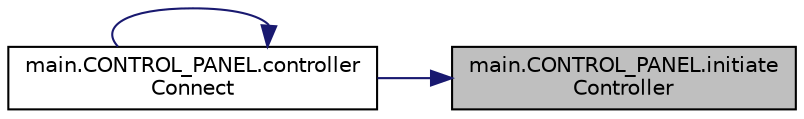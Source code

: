 digraph "main.CONTROL_PANEL.initiateController"
{
 // LATEX_PDF_SIZE
  edge [fontname="Helvetica",fontsize="10",labelfontname="Helvetica",labelfontsize="10"];
  node [fontname="Helvetica",fontsize="10",shape=record];
  rankdir="RL";
  Node1 [label="main.CONTROL_PANEL.initiate\lController",height=0.2,width=0.4,color="black", fillcolor="grey75", style="filled", fontcolor="black",tooltip=" "];
  Node1 -> Node2 [dir="back",color="midnightblue",fontsize="10",style="solid",fontname="Helvetica"];
  Node2 [label="main.CONTROL_PANEL.controller\lConnect",height=0.2,width=0.4,color="black", fillcolor="white", style="filled",URL="$classmain_1_1_c_o_n_t_r_o_l___p_a_n_e_l.html#abd8e4b4f825d4c2dfa049937b2c6c814",tooltip=" "];
  Node2 -> Node2 [dir="back",color="midnightblue",fontsize="10",style="solid",fontname="Helvetica"];
}
